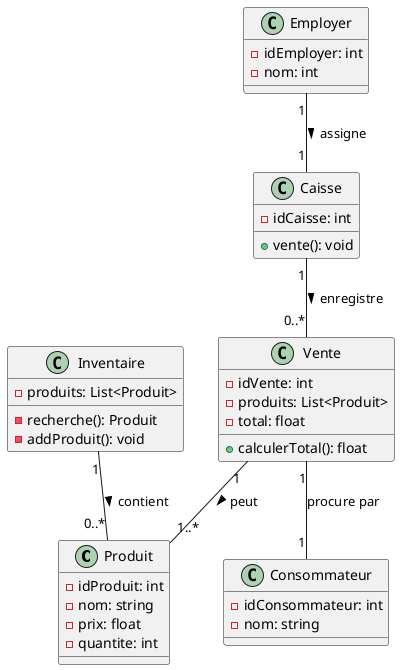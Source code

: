 @startuml

class Produit {
    -idProduit: int
    -nom: string
    -prix: float
    -quantite: int
}

class Inventaire {
    -produits: List<Produit>
    -recherche(): Produit
    -addProduit(): void
}

class Vente {
    -idVente: int
    -produits: List<Produit>
    -total: float
    +calculerTotal(): float
}

class Caisse {
    -idCaisse: int
    +vente(): void
}

class Employer {
    -idEmployer: int
    -nom: int
}

class Consommateur {
    -idConsommateur: int
    -nom: string
}

Inventaire "1" -- "0..*" Produit : contient >
Vente "1" -- "1..*" Produit : peut >
Caisse "1" -- "0..*" Vente : enregistre >
Employer "1" -- "1" Caisse : assigne >
Vente "1" -- "1" Consommateur : procure par

@enduml